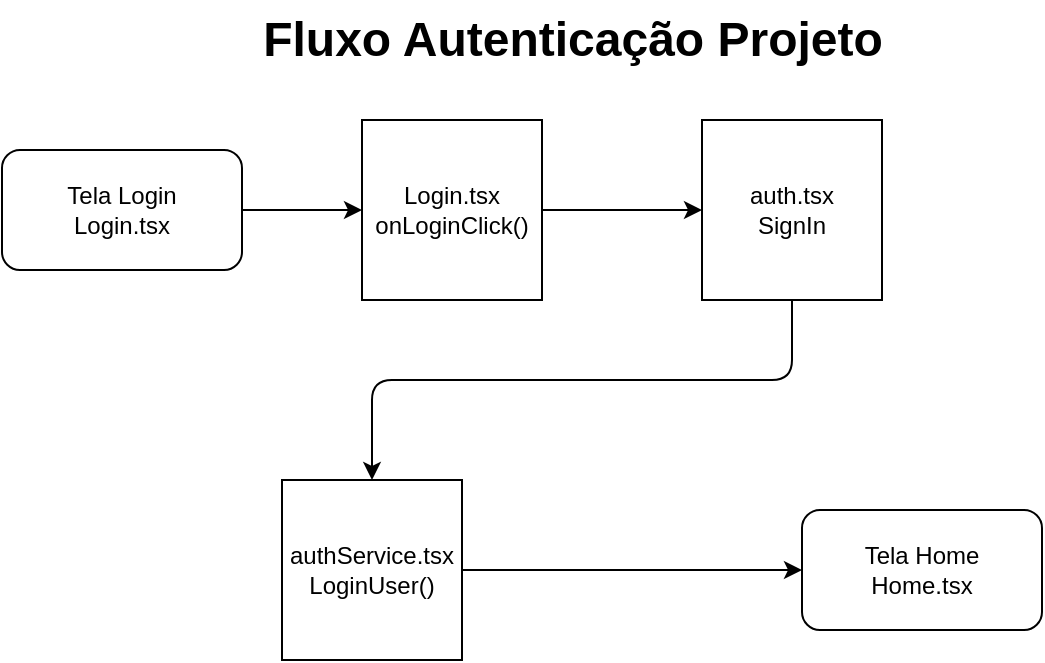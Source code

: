 <mxfile>
    <diagram id="bR-qHkP97rRjVLGj2FFy" name="Page-1">
        <mxGraphModel dx="869" dy="464" grid="1" gridSize="10" guides="1" tooltips="1" connect="1" arrows="1" fold="1" page="1" pageScale="1" pageWidth="827" pageHeight="1169" math="0" shadow="0">
            <root>
                <mxCell id="0"/>
                <mxCell id="1" parent="0"/>
                <mxCell id="9" style="edgeStyle=none;html=1;entryX=0;entryY=0.5;entryDx=0;entryDy=0;" edge="1" parent="1" source="3" target="4">
                    <mxGeometry relative="1" as="geometry"/>
                </mxCell>
                <mxCell id="3" value="Login.tsx&lt;br&gt;onLoginClick()" style="whiteSpace=wrap;html=1;aspect=fixed;" parent="1" vertex="1">
                    <mxGeometry x="230" y="70" width="90" height="90" as="geometry"/>
                </mxCell>
                <mxCell id="10" style="edgeStyle=none;html=1;entryX=0.5;entryY=0;entryDx=0;entryDy=0;" edge="1" parent="1" source="4" target="5">
                    <mxGeometry relative="1" as="geometry">
                        <Array as="points">
                            <mxPoint x="445" y="200"/>
                            <mxPoint x="360" y="200"/>
                            <mxPoint x="235" y="200"/>
                        </Array>
                    </mxGeometry>
                </mxCell>
                <mxCell id="4" value="auth.tsx&lt;br&gt;SignIn" style="whiteSpace=wrap;html=1;aspect=fixed;" parent="1" vertex="1">
                    <mxGeometry x="400" y="70" width="90" height="90" as="geometry"/>
                </mxCell>
                <mxCell id="13" style="edgeStyle=none;html=1;" edge="1" parent="1" source="5" target="12">
                    <mxGeometry relative="1" as="geometry"/>
                </mxCell>
                <mxCell id="5" value="authService.tsx&lt;br&gt;LoginUser()" style="whiteSpace=wrap;html=1;aspect=fixed;" parent="1" vertex="1">
                    <mxGeometry x="190" y="250" width="90" height="90" as="geometry"/>
                </mxCell>
                <mxCell id="8" style="edgeStyle=none;html=1;entryX=0;entryY=0.5;entryDx=0;entryDy=0;" edge="1" parent="1" source="6" target="3">
                    <mxGeometry relative="1" as="geometry"/>
                </mxCell>
                <mxCell id="6" value="Tela Login&lt;br&gt;Login.tsx" style="rounded=1;whiteSpace=wrap;html=1;" parent="1" vertex="1">
                    <mxGeometry x="50" y="85" width="120" height="60" as="geometry"/>
                </mxCell>
                <mxCell id="12" value="Tela Home&lt;br&gt;Home.tsx" style="rounded=1;whiteSpace=wrap;html=1;" vertex="1" parent="1">
                    <mxGeometry x="450" y="265" width="120" height="60" as="geometry"/>
                </mxCell>
                <mxCell id="18" value="Fluxo Autenticação Projeto" style="text;strokeColor=none;fillColor=none;html=1;fontSize=24;fontStyle=1;verticalAlign=middle;align=center;" vertex="1" parent="1">
                    <mxGeometry x="100" y="10" width="470" height="40" as="geometry"/>
                </mxCell>
            </root>
        </mxGraphModel>
    </diagram>
</mxfile>